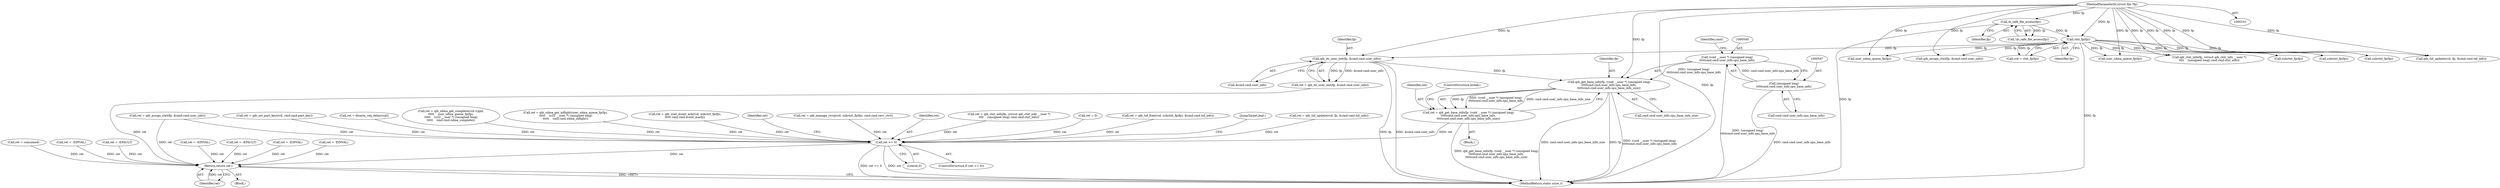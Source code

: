 digraph "0_linux_e6bd18f57aad1a2d1ef40e646d03ed0f2515c9e3_2@pointer" {
"1000542" [label="(Call,qib_get_base_info(fp, (void __user *) (unsigned long)\n\t\t\t\t\tcmd.cmd.user_info.spu_base_info,\n\t\t\t\t\tcmd.cmd.user_info.spu_base_info_size))"];
"1000529" [label="(Call,qib_do_user_init(fp, &cmd.cmd.user_info))"];
"1000489" [label="(Call,ctxt_fp(fp))"];
"1000124" [label="(Call,ib_safe_file_access(fp))"];
"1000102" [label="(MethodParameterIn,struct file *fp)"];
"1000544" [label="(Call,(void __user *) (unsigned long)\n\t\t\t\t\tcmd.cmd.user_info.spu_base_info)"];
"1000546" [label="(Call,(unsigned long)\n\t\t\t\t\tcmd.cmd.user_info.spu_base_info)"];
"1000540" [label="(Call,ret = qib_get_base_info(fp, (void __user *) (unsigned long)\n\t\t\t\t\tcmd.cmd.user_info.spu_base_info,\n\t\t\t\t\tcmd.cmd.user_info.spu_base_info_size))"];
"1000716" [label="(Call,ret >= 0)"];
"1000723" [label="(Return,return ret;)"];
"1000512" [label="(Call,ret = qib_assign_ctxt(fp, &cmd.cmd.user_info))"];
"1000720" [label="(Identifier,ret)"];
"1000564" [label="(Call,ret = qib_manage_rcvq(rcd, subctxt_fp(fp), cmd.cmd.recv_ctrl))"];
"1000562" [label="(ControlStructure,break;)"];
"1000717" [label="(Identifier,ret)"];
"1000490" [label="(Identifier,fp)"];
"1000718" [label="(Literal,0)"];
"1000577" [label="(Call,ret = qib_ctxt_info(fp, (struct qib_ctxt_info __user *)\n\t\t\t\t    (unsigned long) cmd.cmd.ctxt_info))"];
"1000540" [label="(Call,ret = qib_get_base_info(fp, (void __user *) (unsigned long)\n\t\t\t\t\tcmd.cmd.user_info.spu_base_info,\n\t\t\t\t\tcmd.cmd.user_info.spu_base_info_size))"];
"1000137" [label="(Call,ret = -EINVAL)"];
"1000530" [label="(Identifier,fp)"];
"1000531" [label="(Call,&cmd.cmd.user_info)"];
"1000487" [label="(Call,rcd = ctxt_fp(fp))"];
"1000117" [label="(Call,ret = 0)"];
"1000671" [label="(Call,user_sdma_queue_fp(fp))"];
"1000527" [label="(Call,ret = qib_do_user_init(fp, &cmd.cmd.user_info))"];
"1000605" [label="(Call,ret = qib_tid_free(rcd, subctxt_fp(fp), &cmd.cmd.tid_info))"];
"1000529" [label="(Call,qib_do_user_init(fp, &cmd.cmd.user_info))"];
"1000453" [label="(Call,ret = -EINVAL)"];
"1000719" [label="(Call,ret = consumed)"];
"1000546" [label="(Call,(unsigned long)\n\t\t\t\t\tcmd.cmd.user_info.spu_base_info)"];
"1000468" [label="(Call,ret = -EINVAL)"];
"1000716" [label="(Call,ret >= 0)"];
"1000479" [label="(Call,ret = -EFAULT)"];
"1000609" [label="(Call,subctxt_fp(fp))"];
"1000722" [label="(JumpTarget,bail:)"];
"1000542" [label="(Call,qib_get_base_info(fp, (void __user *) (unsigned long)\n\t\t\t\t\tcmd.cmd.user_info.spu_base_info,\n\t\t\t\t\tcmd.cmd.user_info.spu_base_info_size))"];
"1000548" [label="(Call,cmd.cmd.user_info.spu_base_info)"];
"1000501" [label="(Call,ret = -EINVAL)"];
"1000124" [label="(Call,ib_safe_file_access(fp))"];
"1000724" [label="(Identifier,ret)"];
"1000707" [label="(Call,subctxt_fp(fp))"];
"1000489" [label="(Call,ctxt_fp(fp))"];
"1000544" [label="(Call,(void __user *) (unsigned long)\n\t\t\t\t\tcmd.cmd.user_info.spu_base_info)"];
"1000690" [label="(Call,user_sdma_queue_fp(fp))"];
"1000125" [label="(Identifier,fp)"];
"1000541" [label="(Identifier,ret)"];
"1000162" [label="(Call,ret = -EFAULT)"];
"1000592" [label="(Call,ret = qib_tid_update(rcd, fp, &cmd.cmd.tid_info))"];
"1000725" [label="(MethodReturn,static ssize_t)"];
"1000102" [label="(MethodParameterIn,struct file *fp)"];
"1000514" [label="(Call,qib_assign_ctxt(fp, &cmd.cmd.user_info))"];
"1000106" [label="(Block,)"];
"1000723" [label="(Return,return ret;)"];
"1000619" [label="(Call,ret = qib_set_part_key(rcd, cmd.cmd.part_key))"];
"1000634" [label="(Call,ret = disarm_req_delay(rcd))"];
"1000510" [label="(Block,)"];
"1000715" [label="(ControlStructure,if (ret >= 0))"];
"1000684" [label="(Call,ret = qib_sdma_get_complete(rcd->ppd,\n\t\t\t\t\t    user_sdma_queue_fp(fp),\n\t\t\t\t\t    (u32 __user *) (unsigned long)\n\t\t\t\t\t    cmd.cmd.sdma_complete))"];
"1000558" [label="(Identifier,cmd)"];
"1000543" [label="(Identifier,fp)"];
"1000668" [label="(Call,ret = qib_sdma_get_inflight(user_sdma_queue_fp(fp),\n\t\t\t\t\t    (u32 __user *) (unsigned long)\n\t\t\t\t\t    cmd.cmd.sdma_inflight))"];
"1000703" [label="(Call,ret = qib_user_event_ack(rcd, subctxt_fp(fp),\n\t\t\t\t\t cmd.cmd.event_mask))"];
"1000123" [label="(Call,!ib_safe_file_access(fp))"];
"1000579" [label="(Call,qib_ctxt_info(fp, (struct qib_ctxt_info __user *)\n\t\t\t\t    (unsigned long) cmd.cmd.ctxt_info))"];
"1000555" [label="(Call,cmd.cmd.user_info.spu_base_info_size)"];
"1000568" [label="(Call,subctxt_fp(fp))"];
"1000594" [label="(Call,qib_tid_update(rcd, fp, &cmd.cmd.tid_info))"];
"1000542" -> "1000540"  [label="AST: "];
"1000542" -> "1000555"  [label="CFG: "];
"1000543" -> "1000542"  [label="AST: "];
"1000544" -> "1000542"  [label="AST: "];
"1000555" -> "1000542"  [label="AST: "];
"1000540" -> "1000542"  [label="CFG: "];
"1000542" -> "1000725"  [label="DDG: cmd.cmd.user_info.spu_base_info_size"];
"1000542" -> "1000725"  [label="DDG: fp"];
"1000542" -> "1000725"  [label="DDG: (void __user *) (unsigned long)\n\t\t\t\t\tcmd.cmd.user_info.spu_base_info"];
"1000542" -> "1000540"  [label="DDG: fp"];
"1000542" -> "1000540"  [label="DDG: (void __user *) (unsigned long)\n\t\t\t\t\tcmd.cmd.user_info.spu_base_info"];
"1000542" -> "1000540"  [label="DDG: cmd.cmd.user_info.spu_base_info_size"];
"1000529" -> "1000542"  [label="DDG: fp"];
"1000102" -> "1000542"  [label="DDG: fp"];
"1000544" -> "1000542"  [label="DDG: (unsigned long)\n\t\t\t\t\tcmd.cmd.user_info.spu_base_info"];
"1000529" -> "1000527"  [label="AST: "];
"1000529" -> "1000531"  [label="CFG: "];
"1000530" -> "1000529"  [label="AST: "];
"1000531" -> "1000529"  [label="AST: "];
"1000527" -> "1000529"  [label="CFG: "];
"1000529" -> "1000725"  [label="DDG: &cmd.cmd.user_info"];
"1000529" -> "1000725"  [label="DDG: fp"];
"1000529" -> "1000527"  [label="DDG: fp"];
"1000529" -> "1000527"  [label="DDG: &cmd.cmd.user_info"];
"1000489" -> "1000529"  [label="DDG: fp"];
"1000102" -> "1000529"  [label="DDG: fp"];
"1000489" -> "1000487"  [label="AST: "];
"1000489" -> "1000490"  [label="CFG: "];
"1000490" -> "1000489"  [label="AST: "];
"1000487" -> "1000489"  [label="CFG: "];
"1000489" -> "1000725"  [label="DDG: fp"];
"1000489" -> "1000487"  [label="DDG: fp"];
"1000124" -> "1000489"  [label="DDG: fp"];
"1000102" -> "1000489"  [label="DDG: fp"];
"1000489" -> "1000514"  [label="DDG: fp"];
"1000489" -> "1000568"  [label="DDG: fp"];
"1000489" -> "1000579"  [label="DDG: fp"];
"1000489" -> "1000594"  [label="DDG: fp"];
"1000489" -> "1000609"  [label="DDG: fp"];
"1000489" -> "1000671"  [label="DDG: fp"];
"1000489" -> "1000690"  [label="DDG: fp"];
"1000489" -> "1000707"  [label="DDG: fp"];
"1000124" -> "1000123"  [label="AST: "];
"1000124" -> "1000125"  [label="CFG: "];
"1000125" -> "1000124"  [label="AST: "];
"1000123" -> "1000124"  [label="CFG: "];
"1000124" -> "1000725"  [label="DDG: fp"];
"1000124" -> "1000123"  [label="DDG: fp"];
"1000102" -> "1000124"  [label="DDG: fp"];
"1000102" -> "1000101"  [label="AST: "];
"1000102" -> "1000725"  [label="DDG: fp"];
"1000102" -> "1000514"  [label="DDG: fp"];
"1000102" -> "1000568"  [label="DDG: fp"];
"1000102" -> "1000579"  [label="DDG: fp"];
"1000102" -> "1000594"  [label="DDG: fp"];
"1000102" -> "1000609"  [label="DDG: fp"];
"1000102" -> "1000671"  [label="DDG: fp"];
"1000102" -> "1000690"  [label="DDG: fp"];
"1000102" -> "1000707"  [label="DDG: fp"];
"1000544" -> "1000546"  [label="CFG: "];
"1000545" -> "1000544"  [label="AST: "];
"1000546" -> "1000544"  [label="AST: "];
"1000558" -> "1000544"  [label="CFG: "];
"1000544" -> "1000725"  [label="DDG: (unsigned long)\n\t\t\t\t\tcmd.cmd.user_info.spu_base_info"];
"1000546" -> "1000544"  [label="DDG: cmd.cmd.user_info.spu_base_info"];
"1000546" -> "1000548"  [label="CFG: "];
"1000547" -> "1000546"  [label="AST: "];
"1000548" -> "1000546"  [label="AST: "];
"1000546" -> "1000725"  [label="DDG: cmd.cmd.user_info.spu_base_info"];
"1000540" -> "1000510"  [label="AST: "];
"1000541" -> "1000540"  [label="AST: "];
"1000562" -> "1000540"  [label="CFG: "];
"1000540" -> "1000725"  [label="DDG: qib_get_base_info(fp, (void __user *) (unsigned long)\n\t\t\t\t\tcmd.cmd.user_info.spu_base_info,\n\t\t\t\t\tcmd.cmd.user_info.spu_base_info_size)"];
"1000540" -> "1000716"  [label="DDG: ret"];
"1000716" -> "1000715"  [label="AST: "];
"1000716" -> "1000718"  [label="CFG: "];
"1000717" -> "1000716"  [label="AST: "];
"1000718" -> "1000716"  [label="AST: "];
"1000720" -> "1000716"  [label="CFG: "];
"1000722" -> "1000716"  [label="CFG: "];
"1000716" -> "1000725"  [label="DDG: ret >= 0"];
"1000716" -> "1000725"  [label="DDG: ret"];
"1000512" -> "1000716"  [label="DDG: ret"];
"1000684" -> "1000716"  [label="DDG: ret"];
"1000668" -> "1000716"  [label="DDG: ret"];
"1000605" -> "1000716"  [label="DDG: ret"];
"1000703" -> "1000716"  [label="DDG: ret"];
"1000619" -> "1000716"  [label="DDG: ret"];
"1000577" -> "1000716"  [label="DDG: ret"];
"1000634" -> "1000716"  [label="DDG: ret"];
"1000564" -> "1000716"  [label="DDG: ret"];
"1000117" -> "1000716"  [label="DDG: ret"];
"1000592" -> "1000716"  [label="DDG: ret"];
"1000716" -> "1000723"  [label="DDG: ret"];
"1000723" -> "1000106"  [label="AST: "];
"1000723" -> "1000724"  [label="CFG: "];
"1000724" -> "1000723"  [label="AST: "];
"1000725" -> "1000723"  [label="CFG: "];
"1000723" -> "1000725"  [label="DDG: <RET>"];
"1000724" -> "1000723"  [label="DDG: ret"];
"1000512" -> "1000723"  [label="DDG: ret"];
"1000527" -> "1000723"  [label="DDG: ret"];
"1000479" -> "1000723"  [label="DDG: ret"];
"1000719" -> "1000723"  [label="DDG: ret"];
"1000137" -> "1000723"  [label="DDG: ret"];
"1000501" -> "1000723"  [label="DDG: ret"];
"1000468" -> "1000723"  [label="DDG: ret"];
"1000162" -> "1000723"  [label="DDG: ret"];
"1000453" -> "1000723"  [label="DDG: ret"];
}
